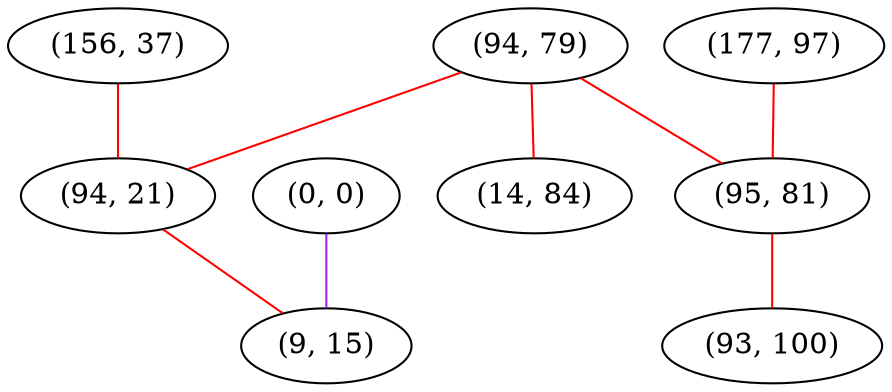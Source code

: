 graph "" {
"(156, 37)";
"(0, 0)";
"(94, 79)";
"(94, 21)";
"(9, 15)";
"(177, 97)";
"(95, 81)";
"(14, 84)";
"(93, 100)";
"(156, 37)" -- "(94, 21)"  [color=red, key=0, weight=1];
"(0, 0)" -- "(9, 15)"  [color=purple, key=0, weight=4];
"(94, 79)" -- "(14, 84)"  [color=red, key=0, weight=1];
"(94, 79)" -- "(94, 21)"  [color=red, key=0, weight=1];
"(94, 79)" -- "(95, 81)"  [color=red, key=0, weight=1];
"(94, 21)" -- "(9, 15)"  [color=red, key=0, weight=1];
"(177, 97)" -- "(95, 81)"  [color=red, key=0, weight=1];
"(95, 81)" -- "(93, 100)"  [color=red, key=0, weight=1];
}
